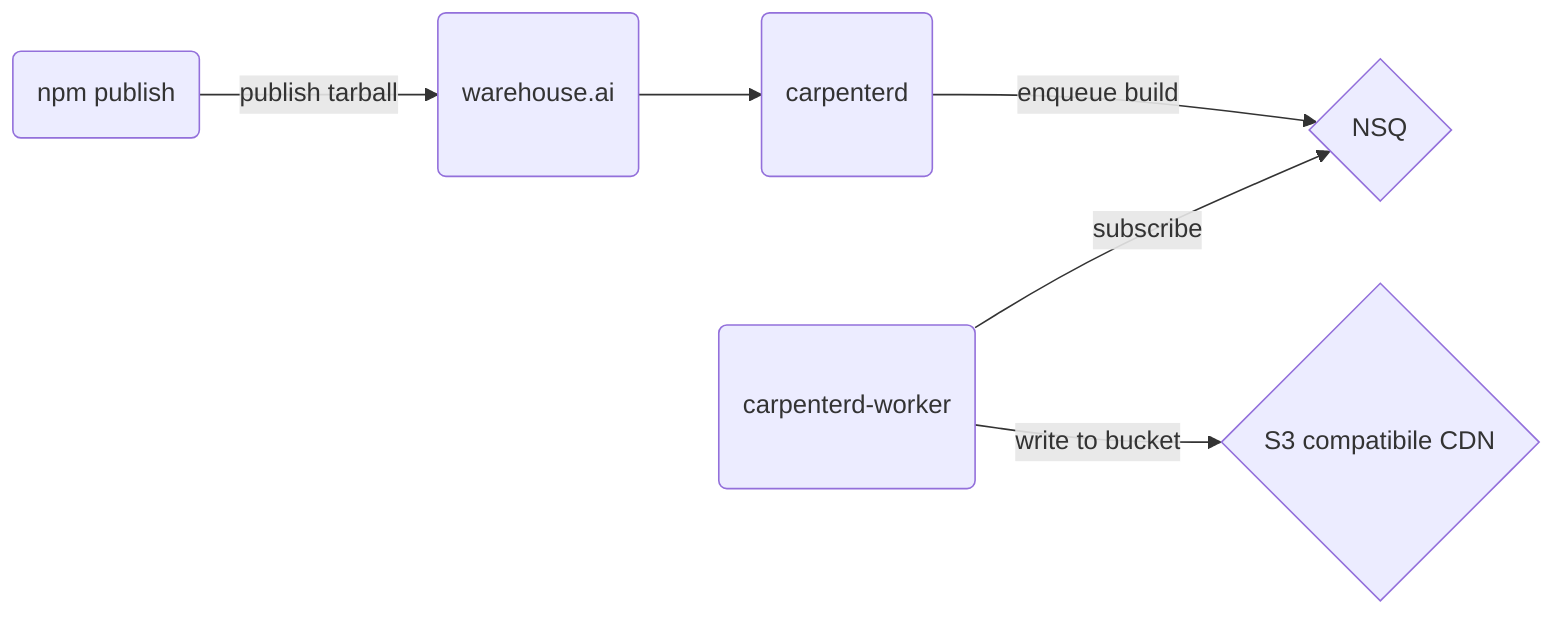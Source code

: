 graph LR
A(npm publish) -->|publish tarball| B(<br>warehouse.ai<br><br>)
B --> C(<br>carpenterd<br><br>)
C -->|enqueue build|D{NSQ}
E(<br>carpenterd-worker<br><br>) --> |subscribe| D
E --> |write to bucket| F{S3 compatibile CDN}